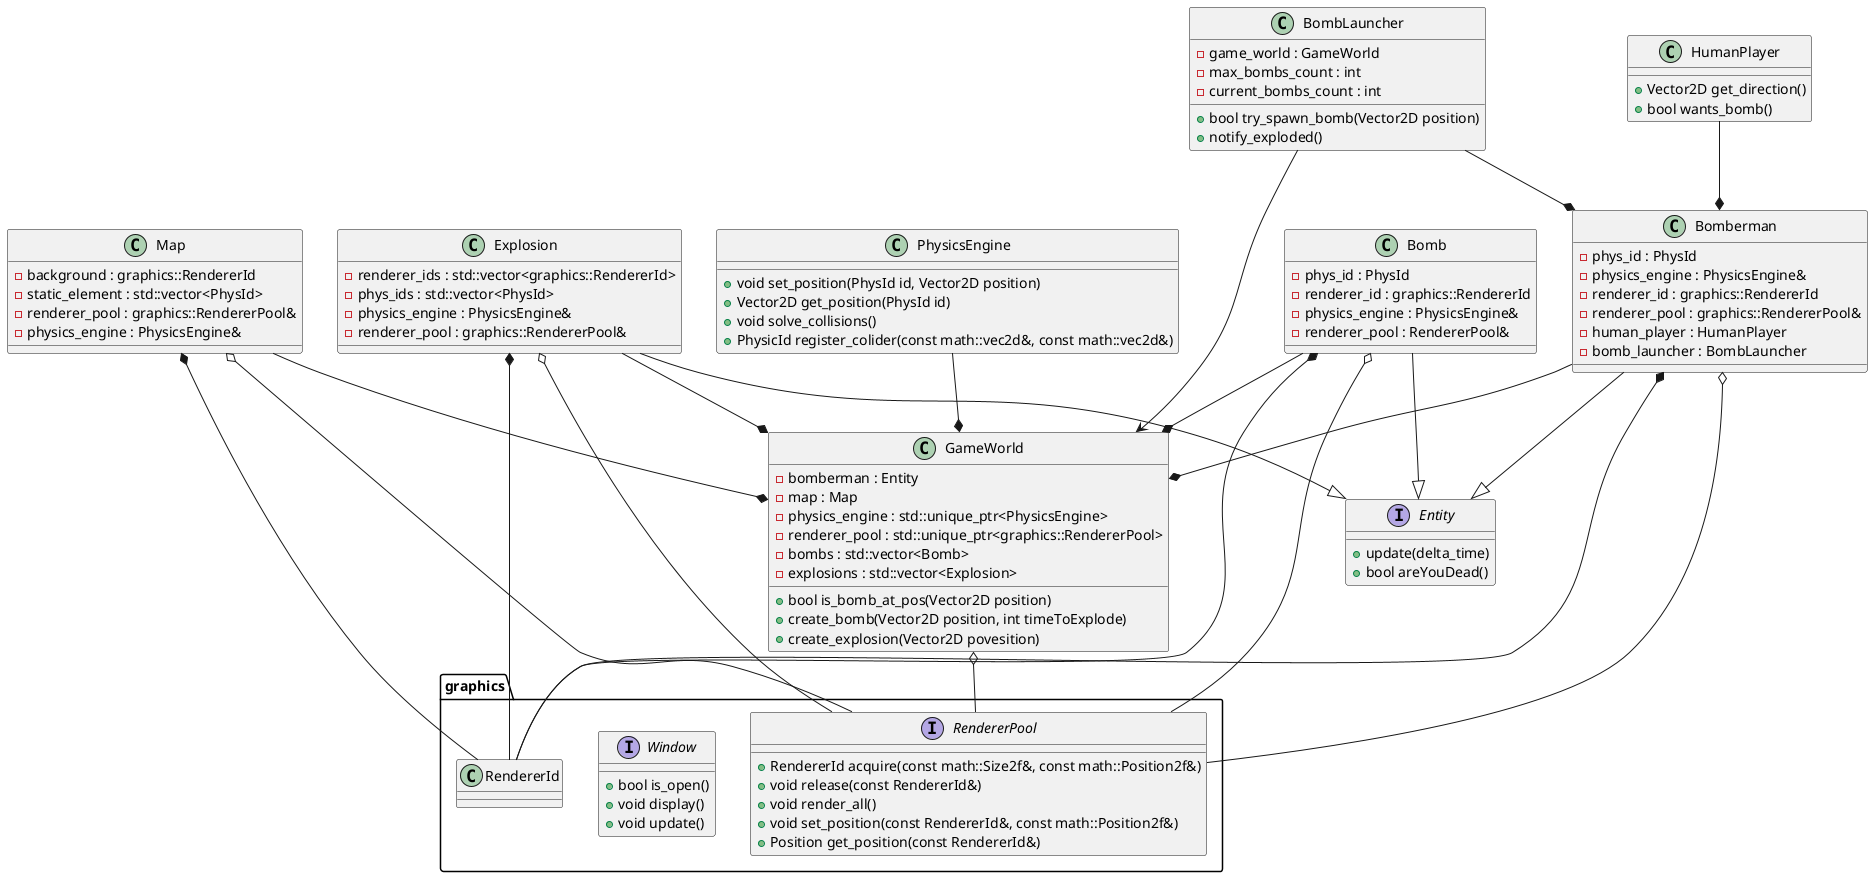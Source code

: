 @startuml

namespace graphics{
  interface RendererPool{
    + RendererId acquire(const math::Size2f&, const math::Position2f&)
    + void release(const RendererId&)
    + void render_all()
    + void set_position(const RendererId&, const math::Position2f&)
    + Position get_position(const RendererId&)
  }
  interface Window{
    + bool is_open()
    + void display()
    + void update()
  }
  class RendererId
}

interface Entity {
+ update(delta_time)
+ bool areYouDead()
}

class Bomberman {
- phys_id : PhysId
- physics_engine : PhysicsEngine&
- renderer_id : graphics::RendererId
- renderer_pool : graphics::RendererPool&
- human_player : HumanPlayer
- bomb_launcher : BombLauncher
}
Bomberman o-- graphics.RendererPool
Bomberman *-- graphics.RendererId

class GameWorld {
- bomberman : Entity
- map : Map
- physics_engine : std::unique_ptr<PhysicsEngine>
- renderer_pool : std::unique_ptr<graphics::RendererPool>
- bombs : std::vector<Bomb>
- explosions : std::vector<Explosion>
+ bool is_bomb_at_pos(Vector2D position)
+ create_bomb(Vector2D position, int timeToExplode)
+ create_explosion(Vector2D povesition)
}
GameWorld o-- graphics.RendererPool

class HumanPlayer {
+ Vector2D get_direction()
+ bool wants_bomb()
}

class BombLauncher {
- game_world : GameWorld
- max_bombs_count : int
- current_bombs_count : int
+ bool try_spawn_bomb(Vector2D position)
+ notify_exploded()
}

class Map {
- background : graphics::RendererId
- static_element : std::vector<PhysId>
- renderer_pool : graphics::RendererPool&
- physics_engine : PhysicsEngine&
}
Map o-- graphics.RendererPool
Map *-- graphics.RendererId

class PhysicsEngine{
+ void set_position(PhysId id, Vector2D position)
+ Vector2D get_position(PhysId id)
+ void solve_collisions()
+ PhysicId register_colider(const math::vec2d&, const math::vec2d&)
}

class Bomb {
- phys_id : PhysId
- renderer_id : graphics::RendererId
- physics_engine : PhysicsEngine&
- renderer_pool : RendererPool&
}
Bomb o-- graphics.RendererPool
Bomb *-- graphics.RendererId

class Explosion {
- renderer_ids : std::vector<graphics::RendererId>
- phys_ids : std::vector<PhysId>
- physics_engine : PhysicsEngine&
- renderer_pool : graphics::RendererPool&
}
Explosion o-- graphics.RendererPool
Explosion *-- graphics.RendererId

Bomberman --|> Entity
Bomb --|> Entity
Explosion --|> Entity

Bomberman --* GameWorld
Bomb --* GameWorld
Explosion --* GameWorld

HumanPlayer --* Bomberman

BombLauncher --> GameWorld
BombLauncher --* Bomberman

Map --* GameWorld

PhysicsEngine --* GameWorld

@enduml
